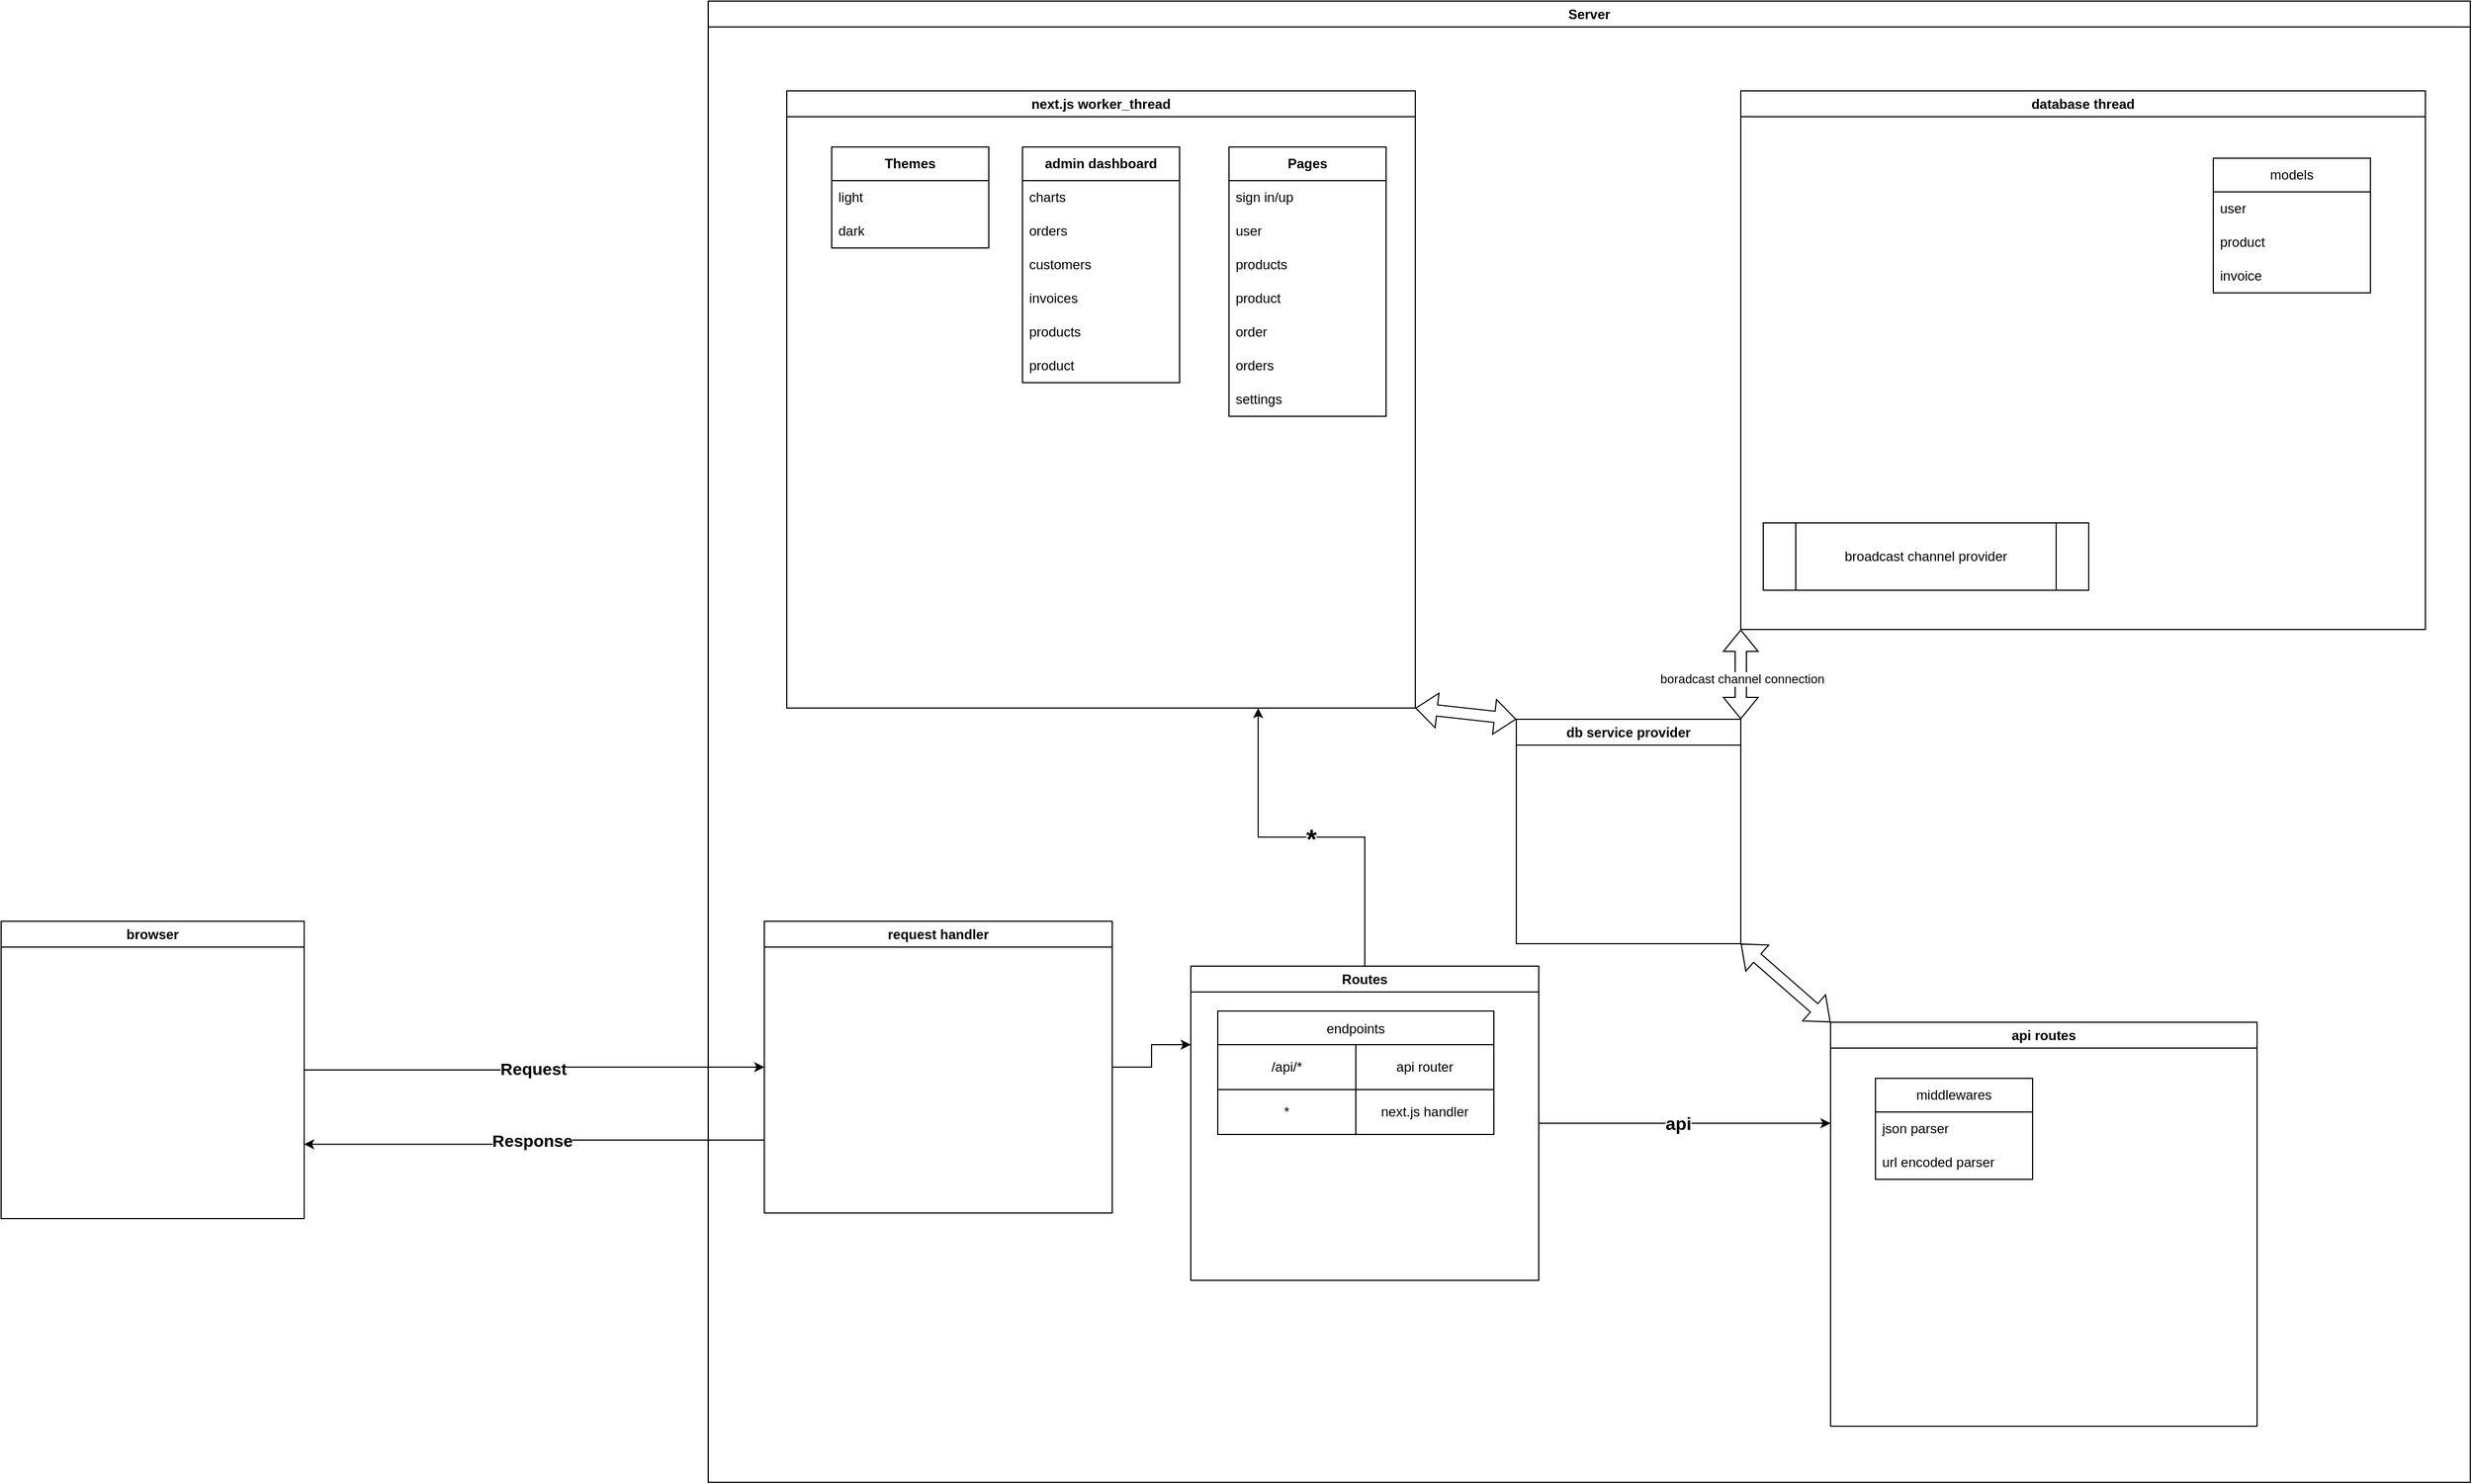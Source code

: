 <mxfile version="24.0.7" type="github">
  <diagram name="Page-1" id="cjrPb6bUP1PEznIdoHOp">
    <mxGraphModel dx="2086" dy="788" grid="1" gridSize="10" guides="1" tooltips="1" connect="1" arrows="1" fold="1" page="1" pageScale="1" pageWidth="827" pageHeight="1169" math="0" shadow="0">
      <root>
        <mxCell id="0" />
        <mxCell id="1" parent="0" />
        <mxCell id="_XLxsBZU-_MmjeRrphI--1" value="Server" style="swimlane;whiteSpace=wrap;html=1;" vertex="1" parent="1">
          <mxGeometry x="-100" y="120" width="1570" height="1320" as="geometry" />
        </mxCell>
        <mxCell id="_XLxsBZU-_MmjeRrphI--3" value="database thread" style="swimlane;whiteSpace=wrap;html=1;" vertex="1" parent="_XLxsBZU-_MmjeRrphI--1">
          <mxGeometry x="920" y="80" width="610" height="480" as="geometry" />
        </mxCell>
        <mxCell id="_XLxsBZU-_MmjeRrphI--118" value="broadcast channel provider" style="shape=process;whiteSpace=wrap;html=1;backgroundOutline=1;" vertex="1" parent="_XLxsBZU-_MmjeRrphI--3">
          <mxGeometry x="20" y="385" width="290" height="60" as="geometry" />
        </mxCell>
        <mxCell id="_XLxsBZU-_MmjeRrphI--119" value="models" style="swimlane;fontStyle=0;childLayout=stackLayout;horizontal=1;startSize=30;horizontalStack=0;resizeParent=1;resizeParentMax=0;resizeLast=0;collapsible=1;marginBottom=0;whiteSpace=wrap;html=1;" vertex="1" parent="_XLxsBZU-_MmjeRrphI--3">
          <mxGeometry x="421" y="60" width="140" height="120" as="geometry" />
        </mxCell>
        <mxCell id="_XLxsBZU-_MmjeRrphI--120" value="user" style="text;strokeColor=none;fillColor=none;align=left;verticalAlign=middle;spacingLeft=4;spacingRight=4;overflow=hidden;points=[[0,0.5],[1,0.5]];portConstraint=eastwest;rotatable=0;whiteSpace=wrap;html=1;" vertex="1" parent="_XLxsBZU-_MmjeRrphI--119">
          <mxGeometry y="30" width="140" height="30" as="geometry" />
        </mxCell>
        <mxCell id="_XLxsBZU-_MmjeRrphI--121" value="product" style="text;strokeColor=none;fillColor=none;align=left;verticalAlign=middle;spacingLeft=4;spacingRight=4;overflow=hidden;points=[[0,0.5],[1,0.5]];portConstraint=eastwest;rotatable=0;whiteSpace=wrap;html=1;" vertex="1" parent="_XLxsBZU-_MmjeRrphI--119">
          <mxGeometry y="60" width="140" height="30" as="geometry" />
        </mxCell>
        <mxCell id="_XLxsBZU-_MmjeRrphI--122" value="invoice" style="text;strokeColor=none;fillColor=none;align=left;verticalAlign=middle;spacingLeft=4;spacingRight=4;overflow=hidden;points=[[0,0.5],[1,0.5]];portConstraint=eastwest;rotatable=0;whiteSpace=wrap;html=1;" vertex="1" parent="_XLxsBZU-_MmjeRrphI--119">
          <mxGeometry y="90" width="140" height="30" as="geometry" />
        </mxCell>
        <mxCell id="_XLxsBZU-_MmjeRrphI--4" value="next.js worker_thread" style="swimlane;whiteSpace=wrap;html=1;startSize=23;" vertex="1" parent="_XLxsBZU-_MmjeRrphI--1">
          <mxGeometry x="70" y="80" width="560" height="550" as="geometry" />
        </mxCell>
        <mxCell id="_XLxsBZU-_MmjeRrphI--22" value="Pages" style="swimlane;fontStyle=1;childLayout=stackLayout;horizontal=1;startSize=30;horizontalStack=0;resizeParent=1;resizeParentMax=0;resizeLast=0;collapsible=1;marginBottom=0;whiteSpace=wrap;html=1;" vertex="1" parent="_XLxsBZU-_MmjeRrphI--4">
          <mxGeometry x="394" y="50" width="140" height="240" as="geometry" />
        </mxCell>
        <mxCell id="_XLxsBZU-_MmjeRrphI--23" value="sign in/up" style="text;strokeColor=none;fillColor=none;align=left;verticalAlign=middle;spacingLeft=4;spacingRight=4;overflow=hidden;points=[[0,0.5],[1,0.5]];portConstraint=eastwest;rotatable=0;whiteSpace=wrap;html=1;" vertex="1" parent="_XLxsBZU-_MmjeRrphI--22">
          <mxGeometry y="30" width="140" height="30" as="geometry" />
        </mxCell>
        <mxCell id="_XLxsBZU-_MmjeRrphI--37" value="user" style="text;strokeColor=none;fillColor=none;align=left;verticalAlign=middle;spacingLeft=4;spacingRight=4;overflow=hidden;points=[[0,0.5],[1,0.5]];portConstraint=eastwest;rotatable=0;whiteSpace=wrap;html=1;" vertex="1" parent="_XLxsBZU-_MmjeRrphI--22">
          <mxGeometry y="60" width="140" height="30" as="geometry" />
        </mxCell>
        <mxCell id="_XLxsBZU-_MmjeRrphI--24" value="products" style="text;strokeColor=none;fillColor=none;align=left;verticalAlign=middle;spacingLeft=4;spacingRight=4;overflow=hidden;points=[[0,0.5],[1,0.5]];portConstraint=eastwest;rotatable=0;whiteSpace=wrap;html=1;" vertex="1" parent="_XLxsBZU-_MmjeRrphI--22">
          <mxGeometry y="90" width="140" height="30" as="geometry" />
        </mxCell>
        <mxCell id="_XLxsBZU-_MmjeRrphI--27" value="product" style="text;strokeColor=none;fillColor=none;align=left;verticalAlign=middle;spacingLeft=4;spacingRight=4;overflow=hidden;points=[[0,0.5],[1,0.5]];portConstraint=eastwest;rotatable=0;whiteSpace=wrap;html=1;" vertex="1" parent="_XLxsBZU-_MmjeRrphI--22">
          <mxGeometry y="120" width="140" height="30" as="geometry" />
        </mxCell>
        <mxCell id="_XLxsBZU-_MmjeRrphI--28" value="order" style="text;strokeColor=none;fillColor=none;align=left;verticalAlign=middle;spacingLeft=4;spacingRight=4;overflow=hidden;points=[[0,0.5],[1,0.5]];portConstraint=eastwest;rotatable=0;whiteSpace=wrap;html=1;" vertex="1" parent="_XLxsBZU-_MmjeRrphI--22">
          <mxGeometry y="150" width="140" height="30" as="geometry" />
        </mxCell>
        <mxCell id="_XLxsBZU-_MmjeRrphI--38" value="orders" style="text;strokeColor=none;fillColor=none;align=left;verticalAlign=middle;spacingLeft=4;spacingRight=4;overflow=hidden;points=[[0,0.5],[1,0.5]];portConstraint=eastwest;rotatable=0;whiteSpace=wrap;html=1;" vertex="1" parent="_XLxsBZU-_MmjeRrphI--22">
          <mxGeometry y="180" width="140" height="30" as="geometry" />
        </mxCell>
        <mxCell id="_XLxsBZU-_MmjeRrphI--39" value="settings" style="text;strokeColor=none;fillColor=none;align=left;verticalAlign=middle;spacingLeft=4;spacingRight=4;overflow=hidden;points=[[0,0.5],[1,0.5]];portConstraint=eastwest;rotatable=0;whiteSpace=wrap;html=1;" vertex="1" parent="_XLxsBZU-_MmjeRrphI--22">
          <mxGeometry y="210" width="140" height="30" as="geometry" />
        </mxCell>
        <mxCell id="_XLxsBZU-_MmjeRrphI--40" value="&lt;b&gt;Themes&lt;/b&gt;" style="swimlane;fontStyle=0;childLayout=stackLayout;horizontal=1;startSize=30;horizontalStack=0;resizeParent=1;resizeParentMax=0;resizeLast=0;collapsible=1;marginBottom=0;whiteSpace=wrap;html=1;" vertex="1" parent="_XLxsBZU-_MmjeRrphI--4">
          <mxGeometry x="40" y="50" width="140" height="90" as="geometry" />
        </mxCell>
        <mxCell id="_XLxsBZU-_MmjeRrphI--41" value="light" style="text;strokeColor=none;fillColor=none;align=left;verticalAlign=middle;spacingLeft=4;spacingRight=4;overflow=hidden;points=[[0,0.5],[1,0.5]];portConstraint=eastwest;rotatable=0;whiteSpace=wrap;html=1;" vertex="1" parent="_XLxsBZU-_MmjeRrphI--40">
          <mxGeometry y="30" width="140" height="30" as="geometry" />
        </mxCell>
        <mxCell id="_XLxsBZU-_MmjeRrphI--42" value="dark" style="text;strokeColor=none;fillColor=none;align=left;verticalAlign=middle;spacingLeft=4;spacingRight=4;overflow=hidden;points=[[0,0.5],[1,0.5]];portConstraint=eastwest;rotatable=0;whiteSpace=wrap;html=1;" vertex="1" parent="_XLxsBZU-_MmjeRrphI--40">
          <mxGeometry y="60" width="140" height="30" as="geometry" />
        </mxCell>
        <mxCell id="_XLxsBZU-_MmjeRrphI--53" value="admin dashboard" style="swimlane;fontStyle=1;childLayout=stackLayout;horizontal=1;startSize=30;horizontalStack=0;resizeParent=1;resizeParentMax=0;resizeLast=0;collapsible=1;marginBottom=0;whiteSpace=wrap;html=1;" vertex="1" parent="_XLxsBZU-_MmjeRrphI--4">
          <mxGeometry x="210" y="50" width="140" height="210" as="geometry" />
        </mxCell>
        <mxCell id="_XLxsBZU-_MmjeRrphI--54" value="charts" style="text;strokeColor=none;fillColor=none;align=left;verticalAlign=middle;spacingLeft=4;spacingRight=4;overflow=hidden;points=[[0,0.5],[1,0.5]];portConstraint=eastwest;rotatable=0;whiteSpace=wrap;html=1;" vertex="1" parent="_XLxsBZU-_MmjeRrphI--53">
          <mxGeometry y="30" width="140" height="30" as="geometry" />
        </mxCell>
        <mxCell id="_XLxsBZU-_MmjeRrphI--55" value="orders" style="text;strokeColor=none;fillColor=none;align=left;verticalAlign=middle;spacingLeft=4;spacingRight=4;overflow=hidden;points=[[0,0.5],[1,0.5]];portConstraint=eastwest;rotatable=0;whiteSpace=wrap;html=1;" vertex="1" parent="_XLxsBZU-_MmjeRrphI--53">
          <mxGeometry y="60" width="140" height="30" as="geometry" />
        </mxCell>
        <mxCell id="_XLxsBZU-_MmjeRrphI--56" value="customers" style="text;strokeColor=none;fillColor=none;align=left;verticalAlign=middle;spacingLeft=4;spacingRight=4;overflow=hidden;points=[[0,0.5],[1,0.5]];portConstraint=eastwest;rotatable=0;whiteSpace=wrap;html=1;" vertex="1" parent="_XLxsBZU-_MmjeRrphI--53">
          <mxGeometry y="90" width="140" height="30" as="geometry" />
        </mxCell>
        <mxCell id="_XLxsBZU-_MmjeRrphI--57" value="invoices" style="text;strokeColor=none;fillColor=none;align=left;verticalAlign=middle;spacingLeft=4;spacingRight=4;overflow=hidden;points=[[0,0.5],[1,0.5]];portConstraint=eastwest;rotatable=0;whiteSpace=wrap;html=1;" vertex="1" parent="_XLxsBZU-_MmjeRrphI--53">
          <mxGeometry y="120" width="140" height="30" as="geometry" />
        </mxCell>
        <mxCell id="_XLxsBZU-_MmjeRrphI--58" value="products" style="text;strokeColor=none;fillColor=none;align=left;verticalAlign=middle;spacingLeft=4;spacingRight=4;overflow=hidden;points=[[0,0.5],[1,0.5]];portConstraint=eastwest;rotatable=0;whiteSpace=wrap;html=1;" vertex="1" parent="_XLxsBZU-_MmjeRrphI--53">
          <mxGeometry y="150" width="140" height="30" as="geometry" />
        </mxCell>
        <mxCell id="_XLxsBZU-_MmjeRrphI--59" value="product" style="text;strokeColor=none;fillColor=none;align=left;verticalAlign=middle;spacingLeft=4;spacingRight=4;overflow=hidden;points=[[0,0.5],[1,0.5]];portConstraint=eastwest;rotatable=0;whiteSpace=wrap;html=1;" vertex="1" parent="_XLxsBZU-_MmjeRrphI--53">
          <mxGeometry y="180" width="140" height="30" as="geometry" />
        </mxCell>
        <mxCell id="_XLxsBZU-_MmjeRrphI--10" value="db service provider" style="swimlane;whiteSpace=wrap;html=1;" vertex="1" parent="_XLxsBZU-_MmjeRrphI--1">
          <mxGeometry x="720" y="640" width="200" height="200" as="geometry" />
        </mxCell>
        <mxCell id="_XLxsBZU-_MmjeRrphI--12" value="" style="shape=flexArrow;endArrow=classic;startArrow=classic;html=1;rounded=0;exitX=0;exitY=0;exitDx=0;exitDy=0;entryX=1;entryY=1;entryDx=0;entryDy=0;" edge="1" parent="_XLxsBZU-_MmjeRrphI--1" source="_XLxsBZU-_MmjeRrphI--10" target="_XLxsBZU-_MmjeRrphI--4">
          <mxGeometry width="100" height="100" relative="1" as="geometry">
            <mxPoint x="510" y="680" as="sourcePoint" />
            <mxPoint x="620" y="560" as="targetPoint" />
          </mxGeometry>
        </mxCell>
        <mxCell id="_XLxsBZU-_MmjeRrphI--16" value="" style="shape=flexArrow;endArrow=classic;startArrow=classic;html=1;rounded=0;exitX=1;exitY=0;exitDx=0;exitDy=0;" edge="1" parent="_XLxsBZU-_MmjeRrphI--1" source="_XLxsBZU-_MmjeRrphI--10">
          <mxGeometry width="100" height="100" relative="1" as="geometry">
            <mxPoint x="820" y="660" as="sourcePoint" />
            <mxPoint x="920" y="560" as="targetPoint" />
          </mxGeometry>
        </mxCell>
        <mxCell id="_XLxsBZU-_MmjeRrphI--17" value="boradcast channel connection" style="edgeLabel;html=1;align=center;verticalAlign=middle;resizable=0;points=[];" vertex="1" connectable="0" parent="_XLxsBZU-_MmjeRrphI--16">
          <mxGeometry x="-0.093" y="-1" relative="1" as="geometry">
            <mxPoint as="offset" />
          </mxGeometry>
        </mxCell>
        <mxCell id="_XLxsBZU-_MmjeRrphI--72" style="edgeStyle=orthogonalEdgeStyle;rounded=0;orthogonalLoop=1;jettySize=auto;html=1;exitX=1;exitY=0.5;exitDx=0;exitDy=0;entryX=0;entryY=0.25;entryDx=0;entryDy=0;" edge="1" parent="_XLxsBZU-_MmjeRrphI--1" source="_XLxsBZU-_MmjeRrphI--46" target="_XLxsBZU-_MmjeRrphI--60">
          <mxGeometry relative="1" as="geometry" />
        </mxCell>
        <mxCell id="_XLxsBZU-_MmjeRrphI--46" value="request handler" style="swimlane;whiteSpace=wrap;html=1;" vertex="1" parent="_XLxsBZU-_MmjeRrphI--1">
          <mxGeometry x="50" y="820" width="310" height="260" as="geometry" />
        </mxCell>
        <mxCell id="_XLxsBZU-_MmjeRrphI--73" style="edgeStyle=orthogonalEdgeStyle;rounded=0;orthogonalLoop=1;jettySize=auto;html=1;entryX=0.75;entryY=1;entryDx=0;entryDy=0;" edge="1" parent="_XLxsBZU-_MmjeRrphI--1" source="_XLxsBZU-_MmjeRrphI--60" target="_XLxsBZU-_MmjeRrphI--4">
          <mxGeometry relative="1" as="geometry" />
        </mxCell>
        <mxCell id="_XLxsBZU-_MmjeRrphI--76" value="&lt;b&gt;&lt;font style=&quot;font-size: 24px;&quot;&gt;*&lt;/font&gt;&lt;/b&gt;" style="edgeLabel;html=1;align=center;verticalAlign=middle;resizable=0;points=[];" vertex="1" connectable="0" parent="_XLxsBZU-_MmjeRrphI--73">
          <mxGeometry x="0.006" y="2" relative="1" as="geometry">
            <mxPoint as="offset" />
          </mxGeometry>
        </mxCell>
        <mxCell id="_XLxsBZU-_MmjeRrphI--81" style="edgeStyle=orthogonalEdgeStyle;rounded=0;orthogonalLoop=1;jettySize=auto;html=1;entryX=0;entryY=0.25;entryDx=0;entryDy=0;" edge="1" parent="_XLxsBZU-_MmjeRrphI--1" source="_XLxsBZU-_MmjeRrphI--60" target="_XLxsBZU-_MmjeRrphI--84">
          <mxGeometry relative="1" as="geometry">
            <mxPoint x="920" y="1000" as="targetPoint" />
          </mxGeometry>
        </mxCell>
        <mxCell id="_XLxsBZU-_MmjeRrphI--82" value="api" style="edgeLabel;html=1;align=center;verticalAlign=middle;resizable=0;points=[];fontStyle=1;fontSize=16;" vertex="1" connectable="0" parent="_XLxsBZU-_MmjeRrphI--81">
          <mxGeometry x="-0.055" relative="1" as="geometry">
            <mxPoint x="1" as="offset" />
          </mxGeometry>
        </mxCell>
        <mxCell id="_XLxsBZU-_MmjeRrphI--60" value="Routes" style="swimlane;whiteSpace=wrap;html=1;startSize=23;" vertex="1" parent="_XLxsBZU-_MmjeRrphI--1">
          <mxGeometry x="430" y="860" width="310" height="280" as="geometry" />
        </mxCell>
        <mxCell id="_XLxsBZU-_MmjeRrphI--101" value="endpoints" style="shape=table;startSize=30;container=1;collapsible=0;childLayout=tableLayout;" vertex="1" parent="_XLxsBZU-_MmjeRrphI--60">
          <mxGeometry x="24" y="40" width="246" height="110" as="geometry" />
        </mxCell>
        <mxCell id="_XLxsBZU-_MmjeRrphI--102" value="" style="shape=tableRow;horizontal=0;startSize=0;swimlaneHead=0;swimlaneBody=0;strokeColor=inherit;top=0;left=0;bottom=0;right=0;collapsible=0;dropTarget=0;fillColor=none;points=[[0,0.5],[1,0.5]];portConstraint=eastwest;" vertex="1" parent="_XLxsBZU-_MmjeRrphI--101">
          <mxGeometry y="30" width="246" height="40" as="geometry" />
        </mxCell>
        <mxCell id="_XLxsBZU-_MmjeRrphI--103" value="/api/*" style="shape=partialRectangle;html=1;whiteSpace=wrap;connectable=0;strokeColor=inherit;overflow=hidden;fillColor=none;top=0;left=0;bottom=0;right=0;pointerEvents=1;" vertex="1" parent="_XLxsBZU-_MmjeRrphI--102">
          <mxGeometry width="123" height="40" as="geometry">
            <mxRectangle width="123" height="40" as="alternateBounds" />
          </mxGeometry>
        </mxCell>
        <mxCell id="_XLxsBZU-_MmjeRrphI--104" value="api router" style="shape=partialRectangle;html=1;whiteSpace=wrap;connectable=0;strokeColor=inherit;overflow=hidden;fillColor=none;top=0;left=0;bottom=0;right=0;pointerEvents=1;" vertex="1" parent="_XLxsBZU-_MmjeRrphI--102">
          <mxGeometry x="123" width="123" height="40" as="geometry">
            <mxRectangle width="123" height="40" as="alternateBounds" />
          </mxGeometry>
        </mxCell>
        <mxCell id="_XLxsBZU-_MmjeRrphI--105" value="" style="shape=tableRow;horizontal=0;startSize=0;swimlaneHead=0;swimlaneBody=0;strokeColor=inherit;top=0;left=0;bottom=0;right=0;collapsible=0;dropTarget=0;fillColor=none;points=[[0,0.5],[1,0.5]];portConstraint=eastwest;" vertex="1" parent="_XLxsBZU-_MmjeRrphI--101">
          <mxGeometry y="70" width="246" height="40" as="geometry" />
        </mxCell>
        <mxCell id="_XLxsBZU-_MmjeRrphI--106" value="*" style="shape=partialRectangle;html=1;whiteSpace=wrap;connectable=0;strokeColor=inherit;overflow=hidden;fillColor=none;top=0;left=0;bottom=0;right=0;pointerEvents=1;" vertex="1" parent="_XLxsBZU-_MmjeRrphI--105">
          <mxGeometry width="123" height="40" as="geometry">
            <mxRectangle width="123" height="40" as="alternateBounds" />
          </mxGeometry>
        </mxCell>
        <mxCell id="_XLxsBZU-_MmjeRrphI--107" value="next.js handler" style="shape=partialRectangle;html=1;whiteSpace=wrap;connectable=0;strokeColor=inherit;overflow=hidden;fillColor=none;top=0;left=0;bottom=0;right=0;pointerEvents=1;" vertex="1" parent="_XLxsBZU-_MmjeRrphI--105">
          <mxGeometry x="123" width="123" height="40" as="geometry">
            <mxRectangle width="123" height="40" as="alternateBounds" />
          </mxGeometry>
        </mxCell>
        <mxCell id="_XLxsBZU-_MmjeRrphI--84" value="api routes" style="swimlane;whiteSpace=wrap;html=1;startSize=23;" vertex="1" parent="_XLxsBZU-_MmjeRrphI--1">
          <mxGeometry x="1000" y="910" width="380" height="360" as="geometry" />
        </mxCell>
        <mxCell id="_XLxsBZU-_MmjeRrphI--86" value="middlewares" style="swimlane;fontStyle=0;childLayout=stackLayout;horizontal=1;startSize=30;horizontalStack=0;resizeParent=1;resizeParentMax=0;resizeLast=0;collapsible=1;marginBottom=0;whiteSpace=wrap;html=1;" vertex="1" parent="_XLxsBZU-_MmjeRrphI--84">
          <mxGeometry x="40" y="50" width="140" height="90" as="geometry" />
        </mxCell>
        <mxCell id="_XLxsBZU-_MmjeRrphI--87" value="json parser" style="text;strokeColor=none;fillColor=none;align=left;verticalAlign=middle;spacingLeft=4;spacingRight=4;overflow=hidden;points=[[0,0.5],[1,0.5]];portConstraint=eastwest;rotatable=0;whiteSpace=wrap;html=1;" vertex="1" parent="_XLxsBZU-_MmjeRrphI--86">
          <mxGeometry y="30" width="140" height="30" as="geometry" />
        </mxCell>
        <mxCell id="_XLxsBZU-_MmjeRrphI--88" value="url encoded parser" style="text;strokeColor=none;fillColor=none;align=left;verticalAlign=middle;spacingLeft=4;spacingRight=4;overflow=hidden;points=[[0,0.5],[1,0.5]];portConstraint=eastwest;rotatable=0;whiteSpace=wrap;html=1;" vertex="1" parent="_XLxsBZU-_MmjeRrphI--86">
          <mxGeometry y="60" width="140" height="30" as="geometry" />
        </mxCell>
        <mxCell id="_XLxsBZU-_MmjeRrphI--91" value="" style="shape=flexArrow;endArrow=classic;startArrow=classic;html=1;rounded=0;exitX=0;exitY=0;exitDx=0;exitDy=0;entryX=1;entryY=1;entryDx=0;entryDy=0;" edge="1" parent="_XLxsBZU-_MmjeRrphI--1" source="_XLxsBZU-_MmjeRrphI--84" target="_XLxsBZU-_MmjeRrphI--10">
          <mxGeometry width="100" height="100" relative="1" as="geometry">
            <mxPoint x="920" y="810" as="sourcePoint" />
            <mxPoint x="1020" y="710" as="targetPoint" />
          </mxGeometry>
        </mxCell>
        <mxCell id="_XLxsBZU-_MmjeRrphI--93" style="edgeStyle=orthogonalEdgeStyle;rounded=0;orthogonalLoop=1;jettySize=auto;html=1;entryX=0;entryY=0.5;entryDx=0;entryDy=0;" edge="1" parent="1" source="_XLxsBZU-_MmjeRrphI--92" target="_XLxsBZU-_MmjeRrphI--46">
          <mxGeometry relative="1" as="geometry" />
        </mxCell>
        <mxCell id="_XLxsBZU-_MmjeRrphI--94" value="Request" style="edgeLabel;html=1;align=center;verticalAlign=middle;resizable=0;points=[];fontStyle=1;fontSize=15;" vertex="1" connectable="0" parent="_XLxsBZU-_MmjeRrphI--93">
          <mxGeometry x="-0.014" y="2" relative="1" as="geometry">
            <mxPoint as="offset" />
          </mxGeometry>
        </mxCell>
        <mxCell id="_XLxsBZU-_MmjeRrphI--92" value="browser" style="swimlane;whiteSpace=wrap;html=1;" vertex="1" parent="1">
          <mxGeometry x="-730" y="940" width="270" height="265" as="geometry" />
        </mxCell>
        <mxCell id="_XLxsBZU-_MmjeRrphI--98" style="edgeStyle=orthogonalEdgeStyle;rounded=0;orthogonalLoop=1;jettySize=auto;html=1;exitX=0;exitY=0.75;exitDx=0;exitDy=0;entryX=1;entryY=0.75;entryDx=0;entryDy=0;" edge="1" parent="1" source="_XLxsBZU-_MmjeRrphI--46" target="_XLxsBZU-_MmjeRrphI--92">
          <mxGeometry relative="1" as="geometry" />
        </mxCell>
        <mxCell id="_XLxsBZU-_MmjeRrphI--99" value="Response" style="edgeLabel;html=1;align=center;verticalAlign=middle;resizable=0;points=[];fontStyle=1;fontSize=15;" vertex="1" connectable="0" parent="_XLxsBZU-_MmjeRrphI--98">
          <mxGeometry x="0.02" y="-4" relative="1" as="geometry">
            <mxPoint as="offset" />
          </mxGeometry>
        </mxCell>
      </root>
    </mxGraphModel>
  </diagram>
</mxfile>
